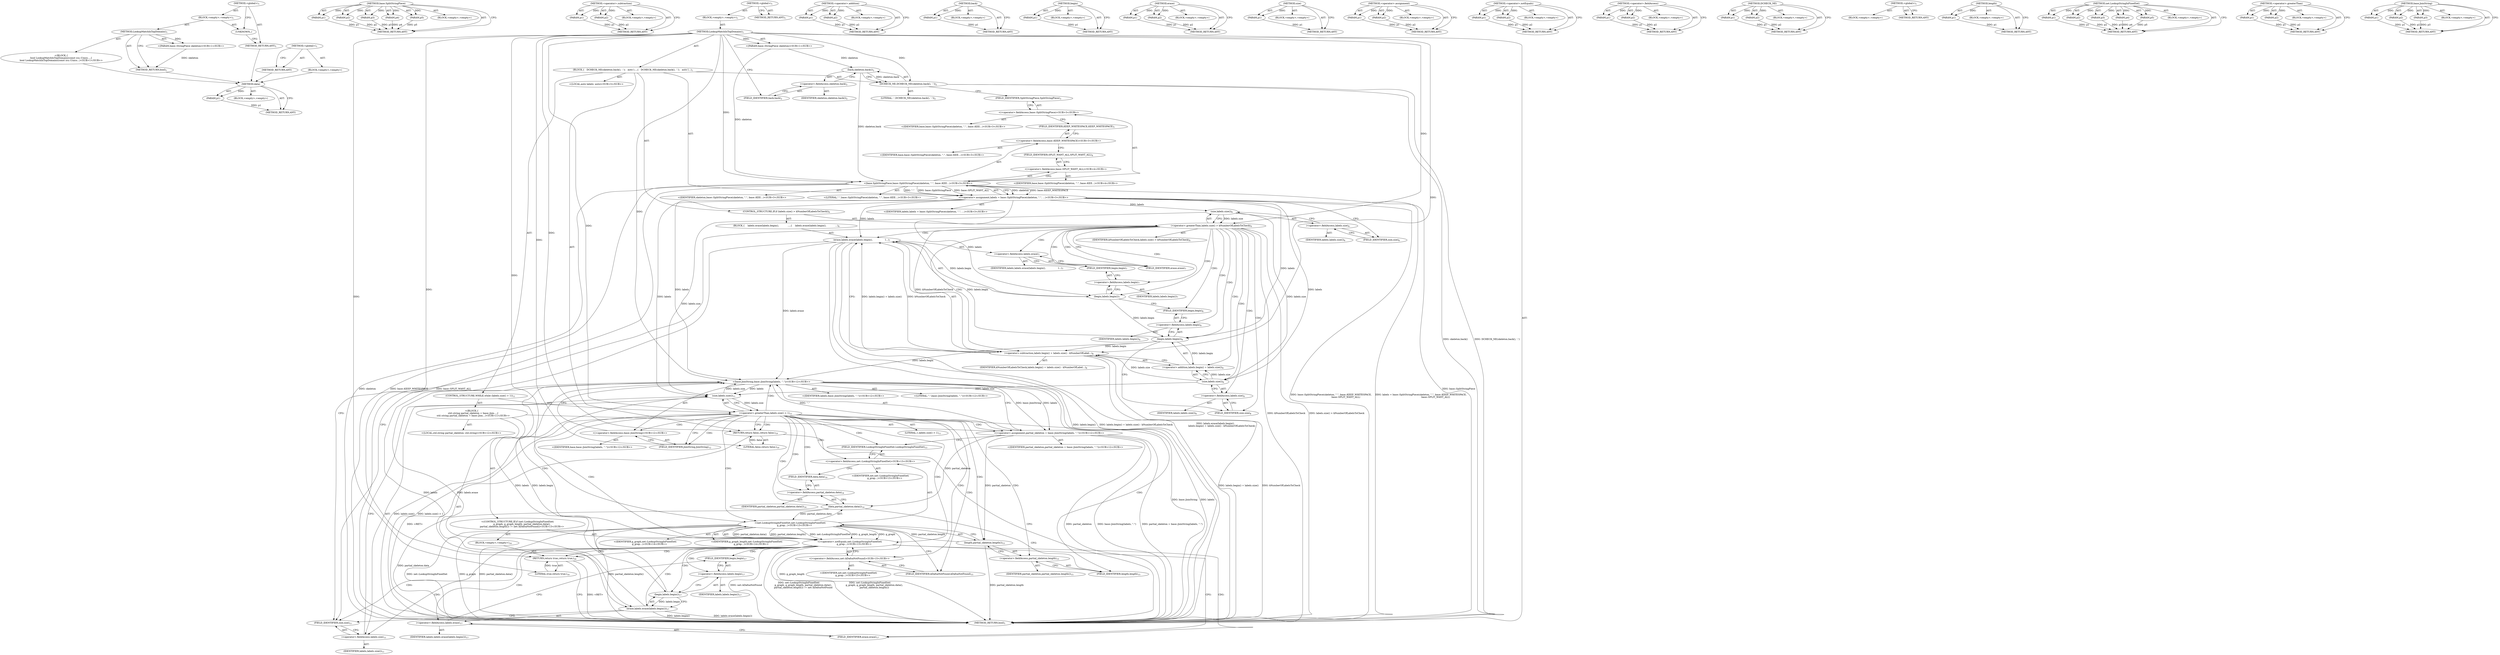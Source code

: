 digraph "&lt;global&gt;" {
vulnerable_213 [label=<(METHOD,data)>];
vulnerable_214 [label=<(PARAM,p1)>];
vulnerable_215 [label=<(BLOCK,&lt;empty&gt;,&lt;empty&gt;)>];
vulnerable_216 [label=<(METHOD_RETURN,ANY)>];
vulnerable_158 [label=<(METHOD,base.SplitStringPiece)>];
vulnerable_159 [label=<(PARAM,p1)>];
vulnerable_160 [label=<(PARAM,p2)>];
vulnerable_161 [label=<(PARAM,p3)>];
vulnerable_162 [label=<(PARAM,p4)>];
vulnerable_163 [label=<(PARAM,p5)>];
vulnerable_164 [label=<(BLOCK,&lt;empty&gt;,&lt;empty&gt;)>];
vulnerable_165 [label=<(METHOD_RETURN,ANY)>];
vulnerable_184 [label=<(METHOD,&lt;operator&gt;.subtraction)>];
vulnerable_185 [label=<(PARAM,p1)>];
vulnerable_186 [label=<(PARAM,p2)>];
vulnerable_187 [label=<(BLOCK,&lt;empty&gt;,&lt;empty&gt;)>];
vulnerable_188 [label=<(METHOD_RETURN,ANY)>];
vulnerable_6 [label=<(METHOD,&lt;global&gt;)<SUB>1</SUB>>];
vulnerable_7 [label=<(BLOCK,&lt;empty&gt;,&lt;empty&gt;)<SUB>1</SUB>>];
vulnerable_8 [label=<(METHOD,LookupMatchInTopDomains)<SUB>1</SUB>>];
vulnerable_9 [label="<(PARAM,base::StringPiece skeleton)<SUB>1</SUB>>"];
vulnerable_10 [label=<(BLOCK,{
   DCHECK_NE(skeleton.back(), '.');
   auto l...,{
   DCHECK_NE(skeleton.back(), '.');
   auto l...)<SUB>1</SUB>>];
vulnerable_11 [label=<(DCHECK_NE,DCHECK_NE(skeleton.back(), '.'))<SUB>2</SUB>>];
vulnerable_12 [label=<(back,skeleton.back())<SUB>2</SUB>>];
vulnerable_13 [label=<(&lt;operator&gt;.fieldAccess,skeleton.back)<SUB>2</SUB>>];
vulnerable_14 [label=<(IDENTIFIER,skeleton,skeleton.back())<SUB>2</SUB>>];
vulnerable_15 [label=<(FIELD_IDENTIFIER,back,back)<SUB>2</SUB>>];
vulnerable_16 [label=<(LITERAL,'.',DCHECK_NE(skeleton.back(), '.'))<SUB>2</SUB>>];
vulnerable_17 [label="<(LOCAL,auto labels: auto)<SUB>3</SUB>>"];
vulnerable_18 [label="<(&lt;operator&gt;.assignment,labels = base::SplitStringPiece(skeleton, &quot;.&quot;, ...)<SUB>3</SUB>>"];
vulnerable_19 [label="<(IDENTIFIER,labels,labels = base::SplitStringPiece(skeleton, &quot;.&quot;, ...)<SUB>3</SUB>>"];
vulnerable_20 [label="<(base.SplitStringPiece,base::SplitStringPiece(skeleton, &quot;.&quot;, base::KEE...)<SUB>3</SUB>>"];
vulnerable_21 [label="<(&lt;operator&gt;.fieldAccess,base::SplitStringPiece)<SUB>3</SUB>>"];
vulnerable_22 [label="<(IDENTIFIER,base,base::SplitStringPiece(skeleton, &quot;.&quot;, base::KEE...)<SUB>3</SUB>>"];
vulnerable_23 [label=<(FIELD_IDENTIFIER,SplitStringPiece,SplitStringPiece)<SUB>3</SUB>>];
vulnerable_24 [label="<(IDENTIFIER,skeleton,base::SplitStringPiece(skeleton, &quot;.&quot;, base::KEE...)<SUB>3</SUB>>"];
vulnerable_25 [label="<(LITERAL,&quot;.&quot;,base::SplitStringPiece(skeleton, &quot;.&quot;, base::KEE...)<SUB>3</SUB>>"];
vulnerable_26 [label="<(&lt;operator&gt;.fieldAccess,base::KEEP_WHITESPACE)<SUB>3</SUB>>"];
vulnerable_27 [label="<(IDENTIFIER,base,base::SplitStringPiece(skeleton, &quot;.&quot;, base::KEE...)<SUB>3</SUB>>"];
vulnerable_28 [label=<(FIELD_IDENTIFIER,KEEP_WHITESPACE,KEEP_WHITESPACE)<SUB>3</SUB>>];
vulnerable_29 [label="<(&lt;operator&gt;.fieldAccess,base::SPLIT_WANT_ALL)<SUB>4</SUB>>"];
vulnerable_30 [label="<(IDENTIFIER,base,base::SplitStringPiece(skeleton, &quot;.&quot;, base::KEE...)<SUB>4</SUB>>"];
vulnerable_31 [label=<(FIELD_IDENTIFIER,SPLIT_WANT_ALL,SPLIT_WANT_ALL)<SUB>4</SUB>>];
vulnerable_32 [label=<(CONTROL_STRUCTURE,IF,if (labels.size() &gt; kNumberOfLabelsToCheck))<SUB>6</SUB>>];
vulnerable_33 [label=<(&lt;operator&gt;.greaterThan,labels.size() &gt; kNumberOfLabelsToCheck)<SUB>6</SUB>>];
vulnerable_34 [label=<(size,labels.size())<SUB>6</SUB>>];
vulnerable_35 [label=<(&lt;operator&gt;.fieldAccess,labels.size)<SUB>6</SUB>>];
vulnerable_36 [label=<(IDENTIFIER,labels,labels.size())<SUB>6</SUB>>];
vulnerable_37 [label=<(FIELD_IDENTIFIER,size,size)<SUB>6</SUB>>];
vulnerable_38 [label=<(IDENTIFIER,kNumberOfLabelsToCheck,labels.size() &gt; kNumberOfLabelsToCheck)<SUB>6</SUB>>];
vulnerable_39 [label=<(BLOCK,{
    labels.erase(labels.begin(),
            ...,{
    labels.erase(labels.begin(),
            ...)<SUB>6</SUB>>];
vulnerable_40 [label=<(erase,labels.erase(labels.begin(),
                 l...)<SUB>7</SUB>>];
vulnerable_41 [label=<(&lt;operator&gt;.fieldAccess,labels.erase)<SUB>7</SUB>>];
vulnerable_42 [label=<(IDENTIFIER,labels,labels.erase(labels.begin(),
                 l...)<SUB>7</SUB>>];
vulnerable_43 [label=<(FIELD_IDENTIFIER,erase,erase)<SUB>7</SUB>>];
vulnerable_44 [label=<(begin,labels.begin())<SUB>7</SUB>>];
vulnerable_45 [label=<(&lt;operator&gt;.fieldAccess,labels.begin)<SUB>7</SUB>>];
vulnerable_46 [label=<(IDENTIFIER,labels,labels.begin())<SUB>7</SUB>>];
vulnerable_47 [label=<(FIELD_IDENTIFIER,begin,begin)<SUB>7</SUB>>];
vulnerable_48 [label=<(&lt;operator&gt;.subtraction,labels.begin() + labels.size() - kNumberOfLabel...)<SUB>8</SUB>>];
vulnerable_49 [label=<(&lt;operator&gt;.addition,labels.begin() + labels.size())<SUB>8</SUB>>];
vulnerable_50 [label=<(begin,labels.begin())<SUB>8</SUB>>];
vulnerable_51 [label=<(&lt;operator&gt;.fieldAccess,labels.begin)<SUB>8</SUB>>];
vulnerable_52 [label=<(IDENTIFIER,labels,labels.begin())<SUB>8</SUB>>];
vulnerable_53 [label=<(FIELD_IDENTIFIER,begin,begin)<SUB>8</SUB>>];
vulnerable_54 [label=<(size,labels.size())<SUB>8</SUB>>];
vulnerable_55 [label=<(&lt;operator&gt;.fieldAccess,labels.size)<SUB>8</SUB>>];
vulnerable_56 [label=<(IDENTIFIER,labels,labels.size())<SUB>8</SUB>>];
vulnerable_57 [label=<(FIELD_IDENTIFIER,size,size)<SUB>8</SUB>>];
vulnerable_58 [label=<(IDENTIFIER,kNumberOfLabelsToCheck,labels.begin() + labels.size() - kNumberOfLabel...)<SUB>8</SUB>>];
vulnerable_59 [label=<(CONTROL_STRUCTURE,WHILE,while (labels.size() &gt; 1))<SUB>11</SUB>>];
vulnerable_60 [label=<(&lt;operator&gt;.greaterThan,labels.size() &gt; 1)<SUB>11</SUB>>];
vulnerable_61 [label=<(size,labels.size())<SUB>11</SUB>>];
vulnerable_62 [label=<(&lt;operator&gt;.fieldAccess,labels.size)<SUB>11</SUB>>];
vulnerable_63 [label=<(IDENTIFIER,labels,labels.size())<SUB>11</SUB>>];
vulnerable_64 [label=<(FIELD_IDENTIFIER,size,size)<SUB>11</SUB>>];
vulnerable_65 [label=<(LITERAL,1,labels.size() &gt; 1)<SUB>11</SUB>>];
vulnerable_66 [label="<(BLOCK,{
    std::string partial_skeleton = base::Join...,{
    std::string partial_skeleton = base::Join...)<SUB>11</SUB>>"];
vulnerable_67 [label="<(LOCAL,std.string partial_skeleton: std.string)<SUB>12</SUB>>"];
vulnerable_68 [label="<(&lt;operator&gt;.assignment,partial_skeleton = base::JoinString(labels, &quot;.&quot;))<SUB>12</SUB>>"];
vulnerable_69 [label="<(IDENTIFIER,partial_skeleton,partial_skeleton = base::JoinString(labels, &quot;.&quot;))<SUB>12</SUB>>"];
vulnerable_70 [label="<(base.JoinString,base::JoinString(labels, &quot;.&quot;))<SUB>12</SUB>>"];
vulnerable_71 [label="<(&lt;operator&gt;.fieldAccess,base::JoinString)<SUB>12</SUB>>"];
vulnerable_72 [label="<(IDENTIFIER,base,base::JoinString(labels, &quot;.&quot;))<SUB>12</SUB>>"];
vulnerable_73 [label=<(FIELD_IDENTIFIER,JoinString,JoinString)<SUB>12</SUB>>];
vulnerable_74 [label="<(IDENTIFIER,labels,base::JoinString(labels, &quot;.&quot;))<SUB>12</SUB>>"];
vulnerable_75 [label="<(LITERAL,&quot;.&quot;,base::JoinString(labels, &quot;.&quot;))<SUB>12</SUB>>"];
vulnerable_76 [label="<(CONTROL_STRUCTURE,IF,if (net::LookupStringInFixedSet(
            g_graph, g_graph_length, partial_skeleton.data(),
            partial_skeleton.length()) != net::kDafsaNotFound))<SUB>13</SUB>>"];
vulnerable_77 [label="<(&lt;operator&gt;.notEquals,net::LookupStringInFixedSet(
            g_grap...)<SUB>13</SUB>>"];
vulnerable_78 [label="<(net.LookupStringInFixedSet,net::LookupStringInFixedSet(
            g_grap...)<SUB>13</SUB>>"];
vulnerable_79 [label="<(&lt;operator&gt;.fieldAccess,net::LookupStringInFixedSet)<SUB>13</SUB>>"];
vulnerable_80 [label="<(IDENTIFIER,net,net::LookupStringInFixedSet(
            g_grap...)<SUB>13</SUB>>"];
vulnerable_81 [label=<(FIELD_IDENTIFIER,LookupStringInFixedSet,LookupStringInFixedSet)<SUB>13</SUB>>];
vulnerable_82 [label="<(IDENTIFIER,g_graph,net::LookupStringInFixedSet(
            g_grap...)<SUB>14</SUB>>"];
vulnerable_83 [label="<(IDENTIFIER,g_graph_length,net::LookupStringInFixedSet(
            g_grap...)<SUB>14</SUB>>"];
vulnerable_84 [label=<(data,partial_skeleton.data())<SUB>14</SUB>>];
vulnerable_85 [label=<(&lt;operator&gt;.fieldAccess,partial_skeleton.data)<SUB>14</SUB>>];
vulnerable_86 [label=<(IDENTIFIER,partial_skeleton,partial_skeleton.data())<SUB>14</SUB>>];
vulnerable_87 [label=<(FIELD_IDENTIFIER,data,data)<SUB>14</SUB>>];
vulnerable_88 [label=<(length,partial_skeleton.length())<SUB>15</SUB>>];
vulnerable_89 [label=<(&lt;operator&gt;.fieldAccess,partial_skeleton.length)<SUB>15</SUB>>];
vulnerable_90 [label=<(IDENTIFIER,partial_skeleton,partial_skeleton.length())<SUB>15</SUB>>];
vulnerable_91 [label=<(FIELD_IDENTIFIER,length,length)<SUB>15</SUB>>];
vulnerable_92 [label="<(&lt;operator&gt;.fieldAccess,net::kDafsaNotFound)<SUB>15</SUB>>"];
vulnerable_93 [label="<(IDENTIFIER,net,net::LookupStringInFixedSet(
            g_grap...)<SUB>15</SUB>>"];
vulnerable_94 [label=<(FIELD_IDENTIFIER,kDafsaNotFound,kDafsaNotFound)<SUB>15</SUB>>];
vulnerable_95 [label=<(BLOCK,&lt;empty&gt;,&lt;empty&gt;)<SUB>16</SUB>>];
vulnerable_96 [label=<(RETURN,return true;,return true;)<SUB>16</SUB>>];
vulnerable_97 [label=<(LITERAL,true,return true;)<SUB>16</SUB>>];
vulnerable_98 [label=<(erase,labels.erase(labels.begin()))<SUB>17</SUB>>];
vulnerable_99 [label=<(&lt;operator&gt;.fieldAccess,labels.erase)<SUB>17</SUB>>];
vulnerable_100 [label=<(IDENTIFIER,labels,labels.erase(labels.begin()))<SUB>17</SUB>>];
vulnerable_101 [label=<(FIELD_IDENTIFIER,erase,erase)<SUB>17</SUB>>];
vulnerable_102 [label=<(begin,labels.begin())<SUB>17</SUB>>];
vulnerable_103 [label=<(&lt;operator&gt;.fieldAccess,labels.begin)<SUB>17</SUB>>];
vulnerable_104 [label=<(IDENTIFIER,labels,labels.begin())<SUB>17</SUB>>];
vulnerable_105 [label=<(FIELD_IDENTIFIER,begin,begin)<SUB>17</SUB>>];
vulnerable_106 [label=<(RETURN,return false;,return false;)<SUB>19</SUB>>];
vulnerable_107 [label=<(LITERAL,false,return false;)<SUB>19</SUB>>];
vulnerable_108 [label=<(METHOD_RETURN,bool)<SUB>1</SUB>>];
vulnerable_110 [label=<(METHOD_RETURN,ANY)<SUB>1</SUB>>];
vulnerable_189 [label=<(METHOD,&lt;operator&gt;.addition)>];
vulnerable_190 [label=<(PARAM,p1)>];
vulnerable_191 [label=<(PARAM,p2)>];
vulnerable_192 [label=<(BLOCK,&lt;empty&gt;,&lt;empty&gt;)>];
vulnerable_193 [label=<(METHOD_RETURN,ANY)>];
vulnerable_144 [label=<(METHOD,back)>];
vulnerable_145 [label=<(PARAM,p1)>];
vulnerable_146 [label=<(BLOCK,&lt;empty&gt;,&lt;empty&gt;)>];
vulnerable_147 [label=<(METHOD_RETURN,ANY)>];
vulnerable_180 [label=<(METHOD,begin)>];
vulnerable_181 [label=<(PARAM,p1)>];
vulnerable_182 [label=<(BLOCK,&lt;empty&gt;,&lt;empty&gt;)>];
vulnerable_183 [label=<(METHOD_RETURN,ANY)>];
vulnerable_175 [label=<(METHOD,erase)>];
vulnerable_176 [label=<(PARAM,p1)>];
vulnerable_177 [label=<(PARAM,p2)>];
vulnerable_178 [label=<(BLOCK,&lt;empty&gt;,&lt;empty&gt;)>];
vulnerable_179 [label=<(METHOD_RETURN,ANY)>];
vulnerable_171 [label=<(METHOD,size)>];
vulnerable_172 [label=<(PARAM,p1)>];
vulnerable_173 [label=<(BLOCK,&lt;empty&gt;,&lt;empty&gt;)>];
vulnerable_174 [label=<(METHOD_RETURN,ANY)>];
vulnerable_153 [label=<(METHOD,&lt;operator&gt;.assignment)>];
vulnerable_154 [label=<(PARAM,p1)>];
vulnerable_155 [label=<(PARAM,p2)>];
vulnerable_156 [label=<(BLOCK,&lt;empty&gt;,&lt;empty&gt;)>];
vulnerable_157 [label=<(METHOD_RETURN,ANY)>];
vulnerable_200 [label=<(METHOD,&lt;operator&gt;.notEquals)>];
vulnerable_201 [label=<(PARAM,p1)>];
vulnerable_202 [label=<(PARAM,p2)>];
vulnerable_203 [label=<(BLOCK,&lt;empty&gt;,&lt;empty&gt;)>];
vulnerable_204 [label=<(METHOD_RETURN,ANY)>];
vulnerable_148 [label=<(METHOD,&lt;operator&gt;.fieldAccess)>];
vulnerable_149 [label=<(PARAM,p1)>];
vulnerable_150 [label=<(PARAM,p2)>];
vulnerable_151 [label=<(BLOCK,&lt;empty&gt;,&lt;empty&gt;)>];
vulnerable_152 [label=<(METHOD_RETURN,ANY)>];
vulnerable_139 [label=<(METHOD,DCHECK_NE)>];
vulnerable_140 [label=<(PARAM,p1)>];
vulnerable_141 [label=<(PARAM,p2)>];
vulnerable_142 [label=<(BLOCK,&lt;empty&gt;,&lt;empty&gt;)>];
vulnerable_143 [label=<(METHOD_RETURN,ANY)>];
vulnerable_133 [label=<(METHOD,&lt;global&gt;)<SUB>1</SUB>>];
vulnerable_134 [label=<(BLOCK,&lt;empty&gt;,&lt;empty&gt;)>];
vulnerable_135 [label=<(METHOD_RETURN,ANY)>];
vulnerable_217 [label=<(METHOD,length)>];
vulnerable_218 [label=<(PARAM,p1)>];
vulnerable_219 [label=<(BLOCK,&lt;empty&gt;,&lt;empty&gt;)>];
vulnerable_220 [label=<(METHOD_RETURN,ANY)>];
vulnerable_205 [label=<(METHOD,net.LookupStringInFixedSet)>];
vulnerable_206 [label=<(PARAM,p1)>];
vulnerable_207 [label=<(PARAM,p2)>];
vulnerable_208 [label=<(PARAM,p3)>];
vulnerable_209 [label=<(PARAM,p4)>];
vulnerable_210 [label=<(PARAM,p5)>];
vulnerable_211 [label=<(BLOCK,&lt;empty&gt;,&lt;empty&gt;)>];
vulnerable_212 [label=<(METHOD_RETURN,ANY)>];
vulnerable_166 [label=<(METHOD,&lt;operator&gt;.greaterThan)>];
vulnerable_167 [label=<(PARAM,p1)>];
vulnerable_168 [label=<(PARAM,p2)>];
vulnerable_169 [label=<(BLOCK,&lt;empty&gt;,&lt;empty&gt;)>];
vulnerable_170 [label=<(METHOD_RETURN,ANY)>];
vulnerable_194 [label=<(METHOD,base.JoinString)>];
vulnerable_195 [label=<(PARAM,p1)>];
vulnerable_196 [label=<(PARAM,p2)>];
vulnerable_197 [label=<(PARAM,p3)>];
vulnerable_198 [label=<(BLOCK,&lt;empty&gt;,&lt;empty&gt;)>];
vulnerable_199 [label=<(METHOD_RETURN,ANY)>];
fixed_6 [label=<(METHOD,&lt;global&gt;)<SUB>1</SUB>>];
fixed_7 [label=<(BLOCK,&lt;empty&gt;,&lt;empty&gt;)<SUB>1</SUB>>];
fixed_8 [label=<(METHOD,LookupMatchInTopDomains)<SUB>1</SUB>>];
fixed_9 [label="<(PARAM,base::StringPiece skeleton)<SUB>1</SUB>>"];
fixed_10 [label="<(BLOCK,{
bool LookupMatchInTopDomains(const icu::Unico...,{
bool LookupMatchInTopDomains(const icu::Unico...)<SUB>1</SUB>>"];
fixed_11 [label=<(METHOD_RETURN,bool)<SUB>1</SUB>>];
fixed_13 [label=<(UNKNOWN,,)>];
fixed_14 [label=<(METHOD_RETURN,ANY)<SUB>1</SUB>>];
fixed_25 [label=<(METHOD,&lt;global&gt;)<SUB>1</SUB>>];
fixed_26 [label=<(BLOCK,&lt;empty&gt;,&lt;empty&gt;)>];
fixed_27 [label=<(METHOD_RETURN,ANY)>];
vulnerable_213 -> vulnerable_214  [key=0, label="AST: "];
vulnerable_213 -> vulnerable_214  [key=1, label="DDG: "];
vulnerable_213 -> vulnerable_215  [key=0, label="AST: "];
vulnerable_213 -> vulnerable_216  [key=0, label="AST: "];
vulnerable_213 -> vulnerable_216  [key=1, label="CFG: "];
vulnerable_214 -> vulnerable_216  [key=0, label="DDG: p1"];
vulnerable_158 -> vulnerable_159  [key=0, label="AST: "];
vulnerable_158 -> vulnerable_159  [key=1, label="DDG: "];
vulnerable_158 -> vulnerable_164  [key=0, label="AST: "];
vulnerable_158 -> vulnerable_160  [key=0, label="AST: "];
vulnerable_158 -> vulnerable_160  [key=1, label="DDG: "];
vulnerable_158 -> vulnerable_165  [key=0, label="AST: "];
vulnerable_158 -> vulnerable_165  [key=1, label="CFG: "];
vulnerable_158 -> vulnerable_161  [key=0, label="AST: "];
vulnerable_158 -> vulnerable_161  [key=1, label="DDG: "];
vulnerable_158 -> vulnerable_162  [key=0, label="AST: "];
vulnerable_158 -> vulnerable_162  [key=1, label="DDG: "];
vulnerable_158 -> vulnerable_163  [key=0, label="AST: "];
vulnerable_158 -> vulnerable_163  [key=1, label="DDG: "];
vulnerable_159 -> vulnerable_165  [key=0, label="DDG: p1"];
vulnerable_160 -> vulnerable_165  [key=0, label="DDG: p2"];
vulnerable_161 -> vulnerable_165  [key=0, label="DDG: p3"];
vulnerable_162 -> vulnerable_165  [key=0, label="DDG: p4"];
vulnerable_163 -> vulnerable_165  [key=0, label="DDG: p5"];
vulnerable_184 -> vulnerable_185  [key=0, label="AST: "];
vulnerable_184 -> vulnerable_185  [key=1, label="DDG: "];
vulnerable_184 -> vulnerable_187  [key=0, label="AST: "];
vulnerable_184 -> vulnerable_186  [key=0, label="AST: "];
vulnerable_184 -> vulnerable_186  [key=1, label="DDG: "];
vulnerable_184 -> vulnerable_188  [key=0, label="AST: "];
vulnerable_184 -> vulnerable_188  [key=1, label="CFG: "];
vulnerable_185 -> vulnerable_188  [key=0, label="DDG: p1"];
vulnerable_186 -> vulnerable_188  [key=0, label="DDG: p2"];
vulnerable_6 -> vulnerable_7  [key=0, label="AST: "];
vulnerable_6 -> vulnerable_110  [key=0, label="AST: "];
vulnerable_6 -> vulnerable_110  [key=1, label="CFG: "];
vulnerable_7 -> vulnerable_8  [key=0, label="AST: "];
vulnerable_8 -> vulnerable_9  [key=0, label="AST: "];
vulnerable_8 -> vulnerable_9  [key=1, label="DDG: "];
vulnerable_8 -> vulnerable_10  [key=0, label="AST: "];
vulnerable_8 -> vulnerable_108  [key=0, label="AST: "];
vulnerable_8 -> vulnerable_15  [key=0, label="CFG: "];
vulnerable_8 -> vulnerable_106  [key=0, label="DDG: "];
vulnerable_8 -> vulnerable_11  [key=0, label="DDG: "];
vulnerable_8 -> vulnerable_107  [key=0, label="DDG: "];
vulnerable_8 -> vulnerable_20  [key=0, label="DDG: "];
vulnerable_8 -> vulnerable_33  [key=0, label="DDG: "];
vulnerable_8 -> vulnerable_60  [key=0, label="DDG: "];
vulnerable_8 -> vulnerable_48  [key=0, label="DDG: "];
vulnerable_8 -> vulnerable_70  [key=0, label="DDG: "];
vulnerable_8 -> vulnerable_96  [key=0, label="DDG: "];
vulnerable_8 -> vulnerable_78  [key=0, label="DDG: "];
vulnerable_8 -> vulnerable_97  [key=0, label="DDG: "];
vulnerable_9 -> vulnerable_12  [key=0, label="DDG: skeleton"];
vulnerable_9 -> vulnerable_20  [key=0, label="DDG: skeleton"];
vulnerable_10 -> vulnerable_11  [key=0, label="AST: "];
vulnerable_10 -> vulnerable_17  [key=0, label="AST: "];
vulnerable_10 -> vulnerable_18  [key=0, label="AST: "];
vulnerable_10 -> vulnerable_32  [key=0, label="AST: "];
vulnerable_10 -> vulnerable_59  [key=0, label="AST: "];
vulnerable_10 -> vulnerable_106  [key=0, label="AST: "];
vulnerable_11 -> vulnerable_12  [key=0, label="AST: "];
vulnerable_11 -> vulnerable_16  [key=0, label="AST: "];
vulnerable_11 -> vulnerable_23  [key=0, label="CFG: "];
vulnerable_11 -> vulnerable_108  [key=0, label="DDG: skeleton.back()"];
vulnerable_11 -> vulnerable_108  [key=1, label="DDG: DCHECK_NE(skeleton.back(), '.')"];
vulnerable_12 -> vulnerable_13  [key=0, label="AST: "];
vulnerable_12 -> vulnerable_11  [key=0, label="CFG: "];
vulnerable_12 -> vulnerable_11  [key=1, label="DDG: skeleton.back"];
vulnerable_12 -> vulnerable_20  [key=0, label="DDG: skeleton.back"];
vulnerable_13 -> vulnerable_14  [key=0, label="AST: "];
vulnerable_13 -> vulnerable_15  [key=0, label="AST: "];
vulnerable_13 -> vulnerable_12  [key=0, label="CFG: "];
vulnerable_15 -> vulnerable_13  [key=0, label="CFG: "];
vulnerable_18 -> vulnerable_19  [key=0, label="AST: "];
vulnerable_18 -> vulnerable_20  [key=0, label="AST: "];
vulnerable_18 -> vulnerable_37  [key=0, label="CFG: "];
vulnerable_18 -> vulnerable_108  [key=0, label="DDG: base::SplitStringPiece(skeleton, &quot;.&quot;, base::KEEP_WHITESPACE,
                                        base::SPLIT_WANT_ALL)"];
vulnerable_18 -> vulnerable_108  [key=1, label="DDG: labels = base::SplitStringPiece(skeleton, &quot;.&quot;, base::KEEP_WHITESPACE,
                                        base::SPLIT_WANT_ALL)"];
vulnerable_18 -> vulnerable_34  [key=0, label="DDG: labels"];
vulnerable_18 -> vulnerable_40  [key=0, label="DDG: labels"];
vulnerable_18 -> vulnerable_61  [key=0, label="DDG: labels"];
vulnerable_18 -> vulnerable_44  [key=0, label="DDG: labels"];
vulnerable_18 -> vulnerable_70  [key=0, label="DDG: labels"];
vulnerable_18 -> vulnerable_50  [key=0, label="DDG: labels"];
vulnerable_18 -> vulnerable_54  [key=0, label="DDG: labels"];
vulnerable_20 -> vulnerable_21  [key=0, label="AST: "];
vulnerable_20 -> vulnerable_24  [key=0, label="AST: "];
vulnerable_20 -> vulnerable_25  [key=0, label="AST: "];
vulnerable_20 -> vulnerable_26  [key=0, label="AST: "];
vulnerable_20 -> vulnerable_29  [key=0, label="AST: "];
vulnerable_20 -> vulnerable_18  [key=0, label="CFG: "];
vulnerable_20 -> vulnerable_18  [key=1, label="DDG: skeleton"];
vulnerable_20 -> vulnerable_18  [key=2, label="DDG: base::KEEP_WHITESPACE"];
vulnerable_20 -> vulnerable_18  [key=3, label="DDG: &quot;.&quot;"];
vulnerable_20 -> vulnerable_18  [key=4, label="DDG: base::SplitStringPiece"];
vulnerable_20 -> vulnerable_18  [key=5, label="DDG: base::SPLIT_WANT_ALL"];
vulnerable_20 -> vulnerable_108  [key=0, label="DDG: base::SplitStringPiece"];
vulnerable_20 -> vulnerable_108  [key=1, label="DDG: skeleton"];
vulnerable_20 -> vulnerable_108  [key=2, label="DDG: base::KEEP_WHITESPACE"];
vulnerable_20 -> vulnerable_108  [key=3, label="DDG: base::SPLIT_WANT_ALL"];
vulnerable_21 -> vulnerable_22  [key=0, label="AST: "];
vulnerable_21 -> vulnerable_23  [key=0, label="AST: "];
vulnerable_21 -> vulnerable_28  [key=0, label="CFG: "];
vulnerable_23 -> vulnerable_21  [key=0, label="CFG: "];
vulnerable_26 -> vulnerable_27  [key=0, label="AST: "];
vulnerable_26 -> vulnerable_28  [key=0, label="AST: "];
vulnerable_26 -> vulnerable_31  [key=0, label="CFG: "];
vulnerable_28 -> vulnerable_26  [key=0, label="CFG: "];
vulnerable_29 -> vulnerable_30  [key=0, label="AST: "];
vulnerable_29 -> vulnerable_31  [key=0, label="AST: "];
vulnerable_29 -> vulnerable_20  [key=0, label="CFG: "];
vulnerable_31 -> vulnerable_29  [key=0, label="CFG: "];
vulnerable_32 -> vulnerable_33  [key=0, label="AST: "];
vulnerable_32 -> vulnerable_39  [key=0, label="AST: "];
vulnerable_33 -> vulnerable_34  [key=0, label="AST: "];
vulnerable_33 -> vulnerable_38  [key=0, label="AST: "];
vulnerable_33 -> vulnerable_43  [key=0, label="CFG: "];
vulnerable_33 -> vulnerable_43  [key=1, label="CDG: "];
vulnerable_33 -> vulnerable_64  [key=0, label="CFG: "];
vulnerable_33 -> vulnerable_108  [key=0, label="DDG: kNumberOfLabelsToCheck"];
vulnerable_33 -> vulnerable_108  [key=1, label="DDG: labels.size() &gt; kNumberOfLabelsToCheck"];
vulnerable_33 -> vulnerable_48  [key=0, label="DDG: kNumberOfLabelsToCheck"];
vulnerable_33 -> vulnerable_48  [key=1, label="CDG: "];
vulnerable_33 -> vulnerable_47  [key=0, label="CDG: "];
vulnerable_33 -> vulnerable_49  [key=0, label="CDG: "];
vulnerable_33 -> vulnerable_51  [key=0, label="CDG: "];
vulnerable_33 -> vulnerable_57  [key=0, label="CDG: "];
vulnerable_33 -> vulnerable_45  [key=0, label="CDG: "];
vulnerable_33 -> vulnerable_40  [key=0, label="CDG: "];
vulnerable_33 -> vulnerable_50  [key=0, label="CDG: "];
vulnerable_33 -> vulnerable_44  [key=0, label="CDG: "];
vulnerable_33 -> vulnerable_54  [key=0, label="CDG: "];
vulnerable_33 -> vulnerable_53  [key=0, label="CDG: "];
vulnerable_33 -> vulnerable_41  [key=0, label="CDG: "];
vulnerable_33 -> vulnerable_55  [key=0, label="CDG: "];
vulnerable_34 -> vulnerable_35  [key=0, label="AST: "];
vulnerable_34 -> vulnerable_33  [key=0, label="CFG: "];
vulnerable_34 -> vulnerable_33  [key=1, label="DDG: labels.size"];
vulnerable_34 -> vulnerable_61  [key=0, label="DDG: labels.size"];
vulnerable_34 -> vulnerable_54  [key=0, label="DDG: labels.size"];
vulnerable_35 -> vulnerable_36  [key=0, label="AST: "];
vulnerable_35 -> vulnerable_37  [key=0, label="AST: "];
vulnerable_35 -> vulnerable_34  [key=0, label="CFG: "];
vulnerable_37 -> vulnerable_35  [key=0, label="CFG: "];
vulnerable_39 -> vulnerable_40  [key=0, label="AST: "];
vulnerable_40 -> vulnerable_41  [key=0, label="AST: "];
vulnerable_40 -> vulnerable_44  [key=0, label="AST: "];
vulnerable_40 -> vulnerable_48  [key=0, label="AST: "];
vulnerable_40 -> vulnerable_64  [key=0, label="CFG: "];
vulnerable_40 -> vulnerable_108  [key=0, label="DDG: labels.begin()"];
vulnerable_40 -> vulnerable_108  [key=1, label="DDG: labels.begin() + labels.size() - kNumberOfLabelsToCheck"];
vulnerable_40 -> vulnerable_108  [key=2, label="DDG: labels.erase(labels.begin(),
                 labels.begin() + labels.size() - kNumberOfLabelsToCheck)"];
vulnerable_40 -> vulnerable_70  [key=0, label="DDG: labels.erase"];
vulnerable_41 -> vulnerable_42  [key=0, label="AST: "];
vulnerable_41 -> vulnerable_43  [key=0, label="AST: "];
vulnerable_41 -> vulnerable_47  [key=0, label="CFG: "];
vulnerable_43 -> vulnerable_41  [key=0, label="CFG: "];
vulnerable_44 -> vulnerable_45  [key=0, label="AST: "];
vulnerable_44 -> vulnerable_53  [key=0, label="CFG: "];
vulnerable_44 -> vulnerable_40  [key=0, label="DDG: labels.begin"];
vulnerable_44 -> vulnerable_50  [key=0, label="DDG: labels.begin"];
vulnerable_45 -> vulnerable_46  [key=0, label="AST: "];
vulnerable_45 -> vulnerable_47  [key=0, label="AST: "];
vulnerable_45 -> vulnerable_44  [key=0, label="CFG: "];
vulnerable_47 -> vulnerable_45  [key=0, label="CFG: "];
vulnerable_48 -> vulnerable_49  [key=0, label="AST: "];
vulnerable_48 -> vulnerable_58  [key=0, label="AST: "];
vulnerable_48 -> vulnerable_40  [key=0, label="CFG: "];
vulnerable_48 -> vulnerable_40  [key=1, label="DDG: labels.begin() + labels.size()"];
vulnerable_48 -> vulnerable_40  [key=2, label="DDG: kNumberOfLabelsToCheck"];
vulnerable_48 -> vulnerable_108  [key=0, label="DDG: labels.begin() + labels.size()"];
vulnerable_48 -> vulnerable_108  [key=1, label="DDG: kNumberOfLabelsToCheck"];
vulnerable_49 -> vulnerable_50  [key=0, label="AST: "];
vulnerable_49 -> vulnerable_54  [key=0, label="AST: "];
vulnerable_49 -> vulnerable_48  [key=0, label="CFG: "];
vulnerable_50 -> vulnerable_51  [key=0, label="AST: "];
vulnerable_50 -> vulnerable_57  [key=0, label="CFG: "];
vulnerable_50 -> vulnerable_40  [key=0, label="DDG: labels.begin"];
vulnerable_50 -> vulnerable_48  [key=0, label="DDG: labels.begin"];
vulnerable_50 -> vulnerable_70  [key=0, label="DDG: labels.begin"];
vulnerable_50 -> vulnerable_49  [key=0, label="DDG: labels.begin"];
vulnerable_51 -> vulnerable_52  [key=0, label="AST: "];
vulnerable_51 -> vulnerable_53  [key=0, label="AST: "];
vulnerable_51 -> vulnerable_50  [key=0, label="CFG: "];
vulnerable_53 -> vulnerable_51  [key=0, label="CFG: "];
vulnerable_54 -> vulnerable_55  [key=0, label="AST: "];
vulnerable_54 -> vulnerable_49  [key=0, label="CFG: "];
vulnerable_54 -> vulnerable_49  [key=1, label="DDG: labels.size"];
vulnerable_54 -> vulnerable_61  [key=0, label="DDG: labels.size"];
vulnerable_54 -> vulnerable_48  [key=0, label="DDG: labels.size"];
vulnerable_55 -> vulnerable_56  [key=0, label="AST: "];
vulnerable_55 -> vulnerable_57  [key=0, label="AST: "];
vulnerable_55 -> vulnerable_54  [key=0, label="CFG: "];
vulnerable_57 -> vulnerable_55  [key=0, label="CFG: "];
vulnerable_59 -> vulnerable_60  [key=0, label="AST: "];
vulnerable_59 -> vulnerable_66  [key=0, label="AST: "];
vulnerable_60 -> vulnerable_61  [key=0, label="AST: "];
vulnerable_60 -> vulnerable_65  [key=0, label="AST: "];
vulnerable_60 -> vulnerable_73  [key=0, label="CFG: "];
vulnerable_60 -> vulnerable_73  [key=1, label="CDG: "];
vulnerable_60 -> vulnerable_106  [key=0, label="CFG: "];
vulnerable_60 -> vulnerable_106  [key=1, label="CDG: "];
vulnerable_60 -> vulnerable_108  [key=0, label="DDG: labels.size()"];
vulnerable_60 -> vulnerable_108  [key=1, label="DDG: labels.size() &gt; 1"];
vulnerable_60 -> vulnerable_94  [key=0, label="CDG: "];
vulnerable_60 -> vulnerable_68  [key=0, label="CDG: "];
vulnerable_60 -> vulnerable_77  [key=0, label="CDG: "];
vulnerable_60 -> vulnerable_89  [key=0, label="CDG: "];
vulnerable_60 -> vulnerable_81  [key=0, label="CDG: "];
vulnerable_60 -> vulnerable_84  [key=0, label="CDG: "];
vulnerable_60 -> vulnerable_85  [key=0, label="CDG: "];
vulnerable_60 -> vulnerable_92  [key=0, label="CDG: "];
vulnerable_60 -> vulnerable_87  [key=0, label="CDG: "];
vulnerable_60 -> vulnerable_91  [key=0, label="CDG: "];
vulnerable_60 -> vulnerable_79  [key=0, label="CDG: "];
vulnerable_60 -> vulnerable_71  [key=0, label="CDG: "];
vulnerable_60 -> vulnerable_88  [key=0, label="CDG: "];
vulnerable_60 -> vulnerable_70  [key=0, label="CDG: "];
vulnerable_60 -> vulnerable_78  [key=0, label="CDG: "];
vulnerable_61 -> vulnerable_62  [key=0, label="AST: "];
vulnerable_61 -> vulnerable_60  [key=0, label="CFG: "];
vulnerable_61 -> vulnerable_60  [key=1, label="DDG: labels.size"];
vulnerable_61 -> vulnerable_70  [key=0, label="DDG: labels.size"];
vulnerable_62 -> vulnerable_63  [key=0, label="AST: "];
vulnerable_62 -> vulnerable_64  [key=0, label="AST: "];
vulnerable_62 -> vulnerable_61  [key=0, label="CFG: "];
vulnerable_64 -> vulnerable_62  [key=0, label="CFG: "];
vulnerable_66 -> vulnerable_67  [key=0, label="AST: "];
vulnerable_66 -> vulnerable_68  [key=0, label="AST: "];
vulnerable_66 -> vulnerable_76  [key=0, label="AST: "];
vulnerable_66 -> vulnerable_98  [key=0, label="AST: "];
vulnerable_68 -> vulnerable_69  [key=0, label="AST: "];
vulnerable_68 -> vulnerable_70  [key=0, label="AST: "];
vulnerable_68 -> vulnerable_81  [key=0, label="CFG: "];
vulnerable_68 -> vulnerable_108  [key=0, label="DDG: partial_skeleton"];
vulnerable_68 -> vulnerable_108  [key=1, label="DDG: base::JoinString(labels, &quot;.&quot;)"];
vulnerable_68 -> vulnerable_108  [key=2, label="DDG: partial_skeleton = base::JoinString(labels, &quot;.&quot;)"];
vulnerable_68 -> vulnerable_84  [key=0, label="DDG: partial_skeleton"];
vulnerable_68 -> vulnerable_88  [key=0, label="DDG: partial_skeleton"];
vulnerable_70 -> vulnerable_71  [key=0, label="AST: "];
vulnerable_70 -> vulnerable_74  [key=0, label="AST: "];
vulnerable_70 -> vulnerable_75  [key=0, label="AST: "];
vulnerable_70 -> vulnerable_68  [key=0, label="CFG: "];
vulnerable_70 -> vulnerable_68  [key=1, label="DDG: base::JoinString"];
vulnerable_70 -> vulnerable_68  [key=2, label="DDG: labels"];
vulnerable_70 -> vulnerable_68  [key=3, label="DDG: &quot;.&quot;"];
vulnerable_70 -> vulnerable_108  [key=0, label="DDG: base::JoinString"];
vulnerable_70 -> vulnerable_108  [key=1, label="DDG: labels"];
vulnerable_70 -> vulnerable_61  [key=0, label="DDG: labels"];
vulnerable_70 -> vulnerable_98  [key=0, label="DDG: labels"];
vulnerable_70 -> vulnerable_102  [key=0, label="DDG: labels"];
vulnerable_71 -> vulnerable_72  [key=0, label="AST: "];
vulnerable_71 -> vulnerable_73  [key=0, label="AST: "];
vulnerable_71 -> vulnerable_70  [key=0, label="CFG: "];
vulnerable_73 -> vulnerable_71  [key=0, label="CFG: "];
vulnerable_76 -> vulnerable_77  [key=0, label="AST: "];
vulnerable_76 -> vulnerable_95  [key=0, label="AST: "];
vulnerable_77 -> vulnerable_78  [key=0, label="AST: "];
vulnerable_77 -> vulnerable_92  [key=0, label="AST: "];
vulnerable_77 -> vulnerable_96  [key=0, label="CFG: "];
vulnerable_77 -> vulnerable_96  [key=1, label="CDG: "];
vulnerable_77 -> vulnerable_101  [key=0, label="CFG: "];
vulnerable_77 -> vulnerable_101  [key=1, label="CDG: "];
vulnerable_77 -> vulnerable_108  [key=0, label="DDG: net::LookupStringInFixedSet(
            g_graph, g_graph_length, partial_skeleton.data(),
            partial_skeleton.length())"];
vulnerable_77 -> vulnerable_108  [key=1, label="DDG: net::kDafsaNotFound"];
vulnerable_77 -> vulnerable_108  [key=2, label="DDG: net::LookupStringInFixedSet(
            g_graph, g_graph_length, partial_skeleton.data(),
            partial_skeleton.length()) != net::kDafsaNotFound"];
vulnerable_77 -> vulnerable_60  [key=0, label="CDG: "];
vulnerable_77 -> vulnerable_64  [key=0, label="CDG: "];
vulnerable_77 -> vulnerable_98  [key=0, label="CDG: "];
vulnerable_77 -> vulnerable_99  [key=0, label="CDG: "];
vulnerable_77 -> vulnerable_102  [key=0, label="CDG: "];
vulnerable_77 -> vulnerable_103  [key=0, label="CDG: "];
vulnerable_77 -> vulnerable_61  [key=0, label="CDG: "];
vulnerable_77 -> vulnerable_105  [key=0, label="CDG: "];
vulnerable_77 -> vulnerable_62  [key=0, label="CDG: "];
vulnerable_78 -> vulnerable_79  [key=0, label="AST: "];
vulnerable_78 -> vulnerable_82  [key=0, label="AST: "];
vulnerable_78 -> vulnerable_83  [key=0, label="AST: "];
vulnerable_78 -> vulnerable_84  [key=0, label="AST: "];
vulnerable_78 -> vulnerable_88  [key=0, label="AST: "];
vulnerable_78 -> vulnerable_94  [key=0, label="CFG: "];
vulnerable_78 -> vulnerable_108  [key=0, label="DDG: net::LookupStringInFixedSet"];
vulnerable_78 -> vulnerable_108  [key=1, label="DDG: g_graph"];
vulnerable_78 -> vulnerable_108  [key=2, label="DDG: partial_skeleton.data()"];
vulnerable_78 -> vulnerable_108  [key=3, label="DDG: partial_skeleton.length()"];
vulnerable_78 -> vulnerable_108  [key=4, label="DDG: g_graph_length"];
vulnerable_78 -> vulnerable_77  [key=0, label="DDG: partial_skeleton.data()"];
vulnerable_78 -> vulnerable_77  [key=1, label="DDG: partial_skeleton.length()"];
vulnerable_78 -> vulnerable_77  [key=2, label="DDG: net::LookupStringInFixedSet"];
vulnerable_78 -> vulnerable_77  [key=3, label="DDG: g_graph_length"];
vulnerable_78 -> vulnerable_77  [key=4, label="DDG: g_graph"];
vulnerable_79 -> vulnerable_80  [key=0, label="AST: "];
vulnerable_79 -> vulnerable_81  [key=0, label="AST: "];
vulnerable_79 -> vulnerable_87  [key=0, label="CFG: "];
vulnerable_81 -> vulnerable_79  [key=0, label="CFG: "];
vulnerable_84 -> vulnerable_85  [key=0, label="AST: "];
vulnerable_84 -> vulnerable_91  [key=0, label="CFG: "];
vulnerable_84 -> vulnerable_108  [key=0, label="DDG: partial_skeleton.data"];
vulnerable_84 -> vulnerable_78  [key=0, label="DDG: partial_skeleton.data"];
vulnerable_85 -> vulnerable_86  [key=0, label="AST: "];
vulnerable_85 -> vulnerable_87  [key=0, label="AST: "];
vulnerable_85 -> vulnerable_84  [key=0, label="CFG: "];
vulnerable_87 -> vulnerable_85  [key=0, label="CFG: "];
vulnerable_88 -> vulnerable_89  [key=0, label="AST: "];
vulnerable_88 -> vulnerable_78  [key=0, label="CFG: "];
vulnerable_88 -> vulnerable_78  [key=1, label="DDG: partial_skeleton.length"];
vulnerable_88 -> vulnerable_108  [key=0, label="DDG: partial_skeleton.length"];
vulnerable_89 -> vulnerable_90  [key=0, label="AST: "];
vulnerable_89 -> vulnerable_91  [key=0, label="AST: "];
vulnerable_89 -> vulnerable_88  [key=0, label="CFG: "];
vulnerable_91 -> vulnerable_89  [key=0, label="CFG: "];
vulnerable_92 -> vulnerable_93  [key=0, label="AST: "];
vulnerable_92 -> vulnerable_94  [key=0, label="AST: "];
vulnerable_92 -> vulnerable_77  [key=0, label="CFG: "];
vulnerable_94 -> vulnerable_92  [key=0, label="CFG: "];
vulnerable_95 -> vulnerable_96  [key=0, label="AST: "];
vulnerable_96 -> vulnerable_97  [key=0, label="AST: "];
vulnerable_96 -> vulnerable_108  [key=0, label="CFG: "];
vulnerable_96 -> vulnerable_108  [key=1, label="DDG: &lt;RET&gt;"];
vulnerable_97 -> vulnerable_96  [key=0, label="DDG: true"];
vulnerable_98 -> vulnerable_99  [key=0, label="AST: "];
vulnerable_98 -> vulnerable_102  [key=0, label="AST: "];
vulnerable_98 -> vulnerable_64  [key=0, label="CFG: "];
vulnerable_98 -> vulnerable_108  [key=0, label="DDG: labels.begin()"];
vulnerable_98 -> vulnerable_108  [key=1, label="DDG: labels.erase(labels.begin())"];
vulnerable_98 -> vulnerable_70  [key=0, label="DDG: labels.erase"];
vulnerable_99 -> vulnerable_100  [key=0, label="AST: "];
vulnerable_99 -> vulnerable_101  [key=0, label="AST: "];
vulnerable_99 -> vulnerable_105  [key=0, label="CFG: "];
vulnerable_101 -> vulnerable_99  [key=0, label="CFG: "];
vulnerable_102 -> vulnerable_103  [key=0, label="AST: "];
vulnerable_102 -> vulnerable_98  [key=0, label="CFG: "];
vulnerable_102 -> vulnerable_98  [key=1, label="DDG: labels.begin"];
vulnerable_102 -> vulnerable_70  [key=0, label="DDG: labels.begin"];
vulnerable_103 -> vulnerable_104  [key=0, label="AST: "];
vulnerable_103 -> vulnerable_105  [key=0, label="AST: "];
vulnerable_103 -> vulnerable_102  [key=0, label="CFG: "];
vulnerable_105 -> vulnerable_103  [key=0, label="CFG: "];
vulnerable_106 -> vulnerable_107  [key=0, label="AST: "];
vulnerable_106 -> vulnerable_108  [key=0, label="CFG: "];
vulnerable_106 -> vulnerable_108  [key=1, label="DDG: &lt;RET&gt;"];
vulnerable_107 -> vulnerable_106  [key=0, label="DDG: false"];
vulnerable_189 -> vulnerable_190  [key=0, label="AST: "];
vulnerable_189 -> vulnerable_190  [key=1, label="DDG: "];
vulnerable_189 -> vulnerable_192  [key=0, label="AST: "];
vulnerable_189 -> vulnerable_191  [key=0, label="AST: "];
vulnerable_189 -> vulnerable_191  [key=1, label="DDG: "];
vulnerable_189 -> vulnerable_193  [key=0, label="AST: "];
vulnerable_189 -> vulnerable_193  [key=1, label="CFG: "];
vulnerable_190 -> vulnerable_193  [key=0, label="DDG: p1"];
vulnerable_191 -> vulnerable_193  [key=0, label="DDG: p2"];
vulnerable_144 -> vulnerable_145  [key=0, label="AST: "];
vulnerable_144 -> vulnerable_145  [key=1, label="DDG: "];
vulnerable_144 -> vulnerable_146  [key=0, label="AST: "];
vulnerable_144 -> vulnerable_147  [key=0, label="AST: "];
vulnerable_144 -> vulnerable_147  [key=1, label="CFG: "];
vulnerable_145 -> vulnerable_147  [key=0, label="DDG: p1"];
vulnerable_180 -> vulnerable_181  [key=0, label="AST: "];
vulnerable_180 -> vulnerable_181  [key=1, label="DDG: "];
vulnerable_180 -> vulnerable_182  [key=0, label="AST: "];
vulnerable_180 -> vulnerable_183  [key=0, label="AST: "];
vulnerable_180 -> vulnerable_183  [key=1, label="CFG: "];
vulnerable_181 -> vulnerable_183  [key=0, label="DDG: p1"];
vulnerable_175 -> vulnerable_176  [key=0, label="AST: "];
vulnerable_175 -> vulnerable_176  [key=1, label="DDG: "];
vulnerable_175 -> vulnerable_178  [key=0, label="AST: "];
vulnerable_175 -> vulnerable_177  [key=0, label="AST: "];
vulnerable_175 -> vulnerable_177  [key=1, label="DDG: "];
vulnerable_175 -> vulnerable_179  [key=0, label="AST: "];
vulnerable_175 -> vulnerable_179  [key=1, label="CFG: "];
vulnerable_176 -> vulnerable_179  [key=0, label="DDG: p1"];
vulnerable_177 -> vulnerable_179  [key=0, label="DDG: p2"];
vulnerable_171 -> vulnerable_172  [key=0, label="AST: "];
vulnerable_171 -> vulnerable_172  [key=1, label="DDG: "];
vulnerable_171 -> vulnerable_173  [key=0, label="AST: "];
vulnerable_171 -> vulnerable_174  [key=0, label="AST: "];
vulnerable_171 -> vulnerable_174  [key=1, label="CFG: "];
vulnerable_172 -> vulnerable_174  [key=0, label="DDG: p1"];
vulnerable_153 -> vulnerable_154  [key=0, label="AST: "];
vulnerable_153 -> vulnerable_154  [key=1, label="DDG: "];
vulnerable_153 -> vulnerable_156  [key=0, label="AST: "];
vulnerable_153 -> vulnerable_155  [key=0, label="AST: "];
vulnerable_153 -> vulnerable_155  [key=1, label="DDG: "];
vulnerable_153 -> vulnerable_157  [key=0, label="AST: "];
vulnerable_153 -> vulnerable_157  [key=1, label="CFG: "];
vulnerable_154 -> vulnerable_157  [key=0, label="DDG: p1"];
vulnerable_155 -> vulnerable_157  [key=0, label="DDG: p2"];
vulnerable_200 -> vulnerable_201  [key=0, label="AST: "];
vulnerable_200 -> vulnerable_201  [key=1, label="DDG: "];
vulnerable_200 -> vulnerable_203  [key=0, label="AST: "];
vulnerable_200 -> vulnerable_202  [key=0, label="AST: "];
vulnerable_200 -> vulnerable_202  [key=1, label="DDG: "];
vulnerable_200 -> vulnerable_204  [key=0, label="AST: "];
vulnerable_200 -> vulnerable_204  [key=1, label="CFG: "];
vulnerable_201 -> vulnerable_204  [key=0, label="DDG: p1"];
vulnerable_202 -> vulnerable_204  [key=0, label="DDG: p2"];
vulnerable_148 -> vulnerable_149  [key=0, label="AST: "];
vulnerable_148 -> vulnerable_149  [key=1, label="DDG: "];
vulnerable_148 -> vulnerable_151  [key=0, label="AST: "];
vulnerable_148 -> vulnerable_150  [key=0, label="AST: "];
vulnerable_148 -> vulnerable_150  [key=1, label="DDG: "];
vulnerable_148 -> vulnerable_152  [key=0, label="AST: "];
vulnerable_148 -> vulnerable_152  [key=1, label="CFG: "];
vulnerable_149 -> vulnerable_152  [key=0, label="DDG: p1"];
vulnerable_150 -> vulnerable_152  [key=0, label="DDG: p2"];
vulnerable_139 -> vulnerable_140  [key=0, label="AST: "];
vulnerable_139 -> vulnerable_140  [key=1, label="DDG: "];
vulnerable_139 -> vulnerable_142  [key=0, label="AST: "];
vulnerable_139 -> vulnerable_141  [key=0, label="AST: "];
vulnerable_139 -> vulnerable_141  [key=1, label="DDG: "];
vulnerable_139 -> vulnerable_143  [key=0, label="AST: "];
vulnerable_139 -> vulnerable_143  [key=1, label="CFG: "];
vulnerable_140 -> vulnerable_143  [key=0, label="DDG: p1"];
vulnerable_141 -> vulnerable_143  [key=0, label="DDG: p2"];
vulnerable_133 -> vulnerable_134  [key=0, label="AST: "];
vulnerable_133 -> vulnerable_135  [key=0, label="AST: "];
vulnerable_133 -> vulnerable_135  [key=1, label="CFG: "];
vulnerable_217 -> vulnerable_218  [key=0, label="AST: "];
vulnerable_217 -> vulnerable_218  [key=1, label="DDG: "];
vulnerable_217 -> vulnerable_219  [key=0, label="AST: "];
vulnerable_217 -> vulnerable_220  [key=0, label="AST: "];
vulnerable_217 -> vulnerable_220  [key=1, label="CFG: "];
vulnerable_218 -> vulnerable_220  [key=0, label="DDG: p1"];
vulnerable_205 -> vulnerable_206  [key=0, label="AST: "];
vulnerable_205 -> vulnerable_206  [key=1, label="DDG: "];
vulnerable_205 -> vulnerable_211  [key=0, label="AST: "];
vulnerable_205 -> vulnerable_207  [key=0, label="AST: "];
vulnerable_205 -> vulnerable_207  [key=1, label="DDG: "];
vulnerable_205 -> vulnerable_212  [key=0, label="AST: "];
vulnerable_205 -> vulnerable_212  [key=1, label="CFG: "];
vulnerable_205 -> vulnerable_208  [key=0, label="AST: "];
vulnerable_205 -> vulnerable_208  [key=1, label="DDG: "];
vulnerable_205 -> vulnerable_209  [key=0, label="AST: "];
vulnerable_205 -> vulnerable_209  [key=1, label="DDG: "];
vulnerable_205 -> vulnerable_210  [key=0, label="AST: "];
vulnerable_205 -> vulnerable_210  [key=1, label="DDG: "];
vulnerable_206 -> vulnerable_212  [key=0, label="DDG: p1"];
vulnerable_207 -> vulnerable_212  [key=0, label="DDG: p2"];
vulnerable_208 -> vulnerable_212  [key=0, label="DDG: p3"];
vulnerable_209 -> vulnerable_212  [key=0, label="DDG: p4"];
vulnerable_210 -> vulnerable_212  [key=0, label="DDG: p5"];
vulnerable_166 -> vulnerable_167  [key=0, label="AST: "];
vulnerable_166 -> vulnerable_167  [key=1, label="DDG: "];
vulnerable_166 -> vulnerable_169  [key=0, label="AST: "];
vulnerable_166 -> vulnerable_168  [key=0, label="AST: "];
vulnerable_166 -> vulnerable_168  [key=1, label="DDG: "];
vulnerable_166 -> vulnerable_170  [key=0, label="AST: "];
vulnerable_166 -> vulnerable_170  [key=1, label="CFG: "];
vulnerable_167 -> vulnerable_170  [key=0, label="DDG: p1"];
vulnerable_168 -> vulnerable_170  [key=0, label="DDG: p2"];
vulnerable_194 -> vulnerable_195  [key=0, label="AST: "];
vulnerable_194 -> vulnerable_195  [key=1, label="DDG: "];
vulnerable_194 -> vulnerable_198  [key=0, label="AST: "];
vulnerable_194 -> vulnerable_196  [key=0, label="AST: "];
vulnerable_194 -> vulnerable_196  [key=1, label="DDG: "];
vulnerable_194 -> vulnerable_199  [key=0, label="AST: "];
vulnerable_194 -> vulnerable_199  [key=1, label="CFG: "];
vulnerable_194 -> vulnerable_197  [key=0, label="AST: "];
vulnerable_194 -> vulnerable_197  [key=1, label="DDG: "];
vulnerable_195 -> vulnerable_199  [key=0, label="DDG: p1"];
vulnerable_196 -> vulnerable_199  [key=0, label="DDG: p2"];
vulnerable_197 -> vulnerable_199  [key=0, label="DDG: p3"];
fixed_6 -> fixed_7  [key=0, label="AST: "];
fixed_6 -> fixed_14  [key=0, label="AST: "];
fixed_6 -> fixed_13  [key=0, label="CFG: "];
fixed_7 -> fixed_8  [key=0, label="AST: "];
fixed_7 -> fixed_13  [key=0, label="AST: "];
fixed_8 -> fixed_9  [key=0, label="AST: "];
fixed_8 -> fixed_9  [key=1, label="DDG: "];
fixed_8 -> fixed_10  [key=0, label="AST: "];
fixed_8 -> fixed_11  [key=0, label="AST: "];
fixed_8 -> fixed_11  [key=1, label="CFG: "];
fixed_9 -> fixed_11  [key=0, label="DDG: skeleton"];
fixed_10 -> vulnerable_213  [key=0];
fixed_11 -> vulnerable_213  [key=0];
fixed_13 -> fixed_14  [key=0, label="CFG: "];
fixed_14 -> vulnerable_213  [key=0];
fixed_25 -> fixed_26  [key=0, label="AST: "];
fixed_25 -> fixed_27  [key=0, label="AST: "];
fixed_25 -> fixed_27  [key=1, label="CFG: "];
fixed_26 -> vulnerable_213  [key=0];
fixed_27 -> vulnerable_213  [key=0];
}
